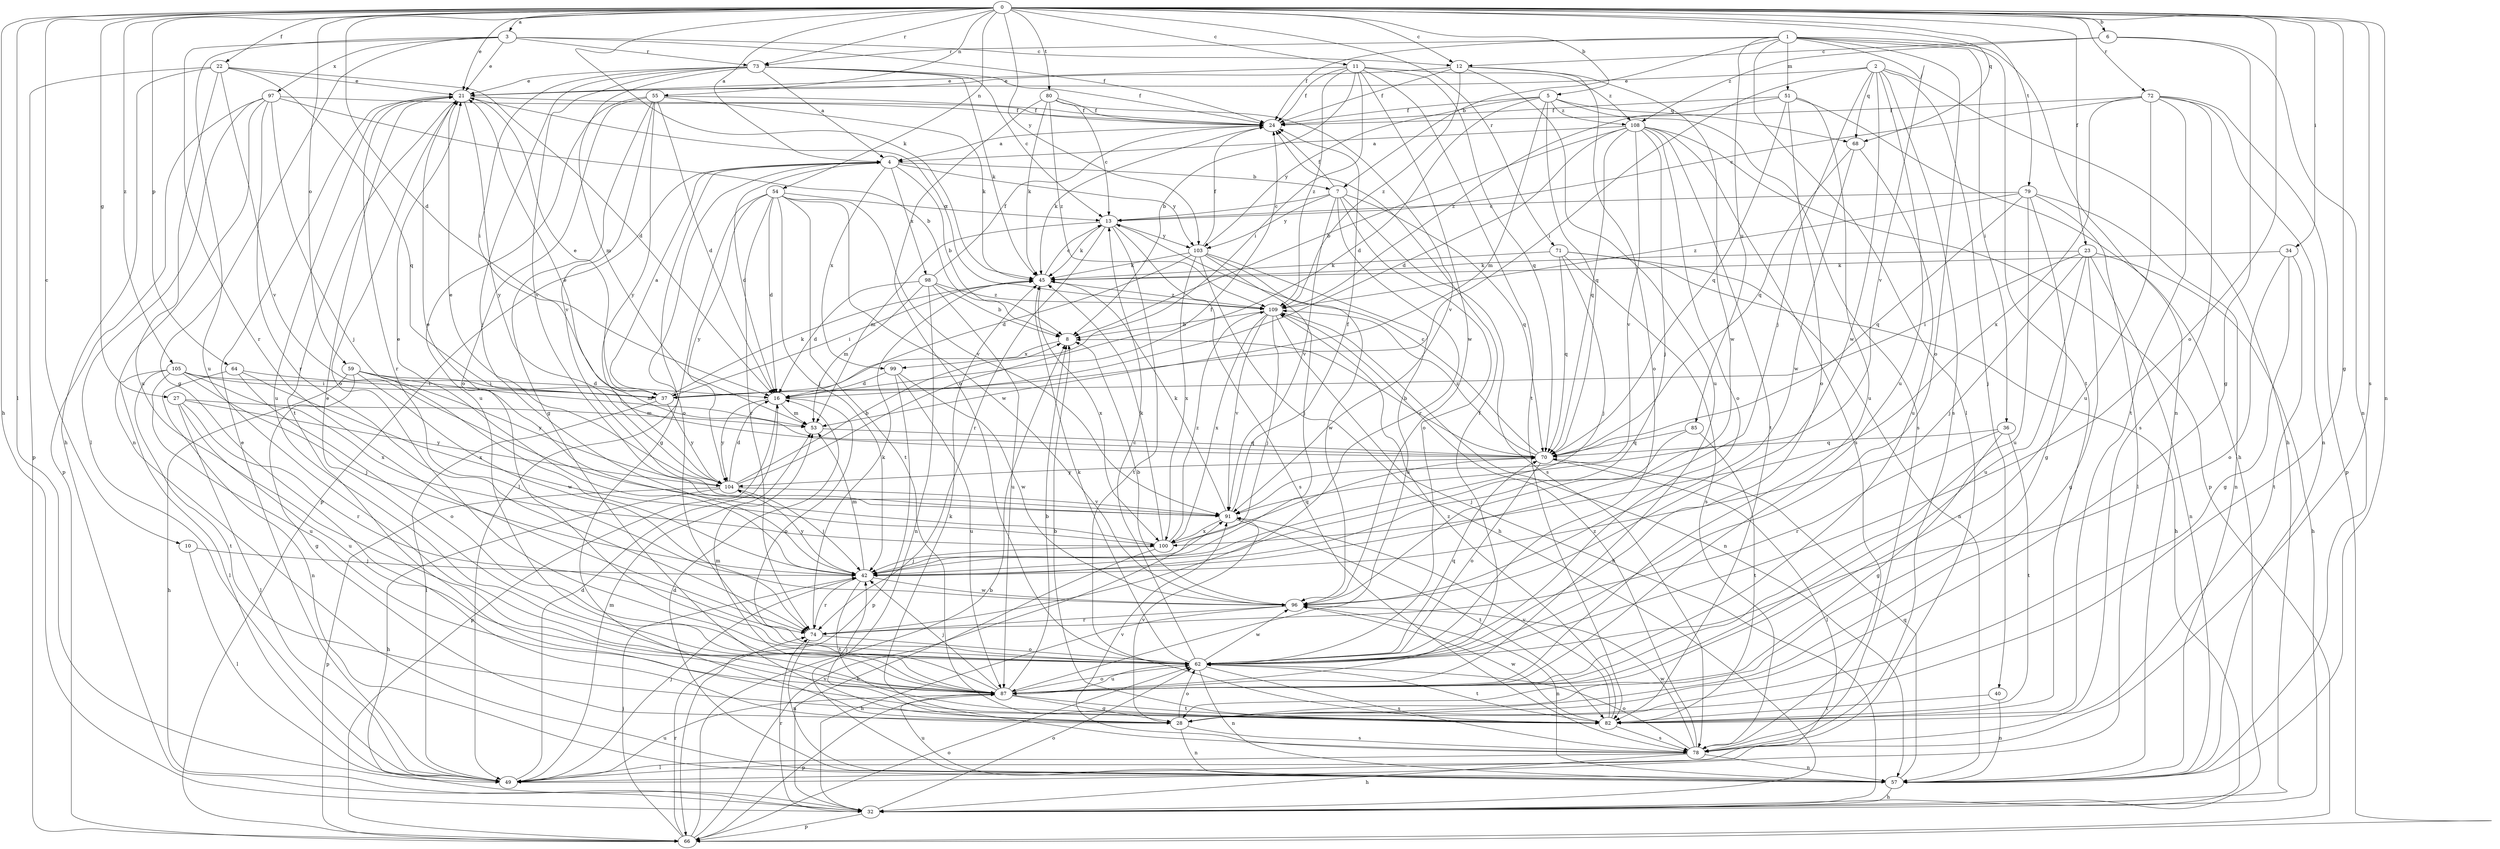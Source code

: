 strict digraph  {
0;
1;
2;
3;
4;
5;
6;
7;
8;
10;
11;
12;
13;
16;
21;
22;
23;
24;
27;
28;
32;
34;
36;
37;
40;
42;
45;
49;
51;
53;
54;
55;
57;
59;
62;
64;
66;
68;
70;
71;
72;
73;
74;
78;
79;
80;
82;
85;
87;
91;
96;
97;
98;
99;
100;
103;
104;
105;
108;
109;
0 -> 3  [label=a];
0 -> 4  [label=a];
0 -> 5  [label=b];
0 -> 6  [label=b];
0 -> 10  [label=c];
0 -> 11  [label=c];
0 -> 12  [label=c];
0 -> 16  [label=d];
0 -> 21  [label=e];
0 -> 22  [label=f];
0 -> 23  [label=f];
0 -> 27  [label=g];
0 -> 28  [label=g];
0 -> 32  [label=h];
0 -> 34  [label=i];
0 -> 45  [label=k];
0 -> 49  [label=l];
0 -> 54  [label=n];
0 -> 55  [label=n];
0 -> 57  [label=n];
0 -> 59  [label=o];
0 -> 62  [label=o];
0 -> 64  [label=p];
0 -> 68  [label=q];
0 -> 71  [label=r];
0 -> 72  [label=r];
0 -> 73  [label=r];
0 -> 78  [label=s];
0 -> 79  [label=t];
0 -> 80  [label=t];
0 -> 103  [label=y];
0 -> 105  [label=z];
1 -> 7  [label=b];
1 -> 24  [label=f];
1 -> 36  [label=i];
1 -> 49  [label=l];
1 -> 51  [label=m];
1 -> 57  [label=n];
1 -> 62  [label=o];
1 -> 73  [label=r];
1 -> 82  [label=t];
1 -> 85  [label=u];
1 -> 91  [label=v];
2 -> 21  [label=e];
2 -> 32  [label=h];
2 -> 37  [label=i];
2 -> 40  [label=j];
2 -> 42  [label=j];
2 -> 68  [label=q];
2 -> 78  [label=s];
2 -> 87  [label=u];
2 -> 96  [label=w];
3 -> 12  [label=c];
3 -> 21  [label=e];
3 -> 24  [label=f];
3 -> 28  [label=g];
3 -> 73  [label=r];
3 -> 74  [label=r];
3 -> 87  [label=u];
3 -> 97  [label=x];
4 -> 7  [label=b];
4 -> 8  [label=b];
4 -> 16  [label=d];
4 -> 28  [label=g];
4 -> 62  [label=o];
4 -> 66  [label=p];
4 -> 98  [label=x];
4 -> 99  [label=x];
4 -> 103  [label=y];
5 -> 16  [label=d];
5 -> 24  [label=f];
5 -> 53  [label=m];
5 -> 68  [label=q];
5 -> 70  [label=q];
5 -> 78  [label=s];
5 -> 103  [label=y];
5 -> 108  [label=z];
6 -> 12  [label=c];
6 -> 28  [label=g];
6 -> 57  [label=n];
6 -> 108  [label=z];
7 -> 13  [label=c];
7 -> 24  [label=f];
7 -> 62  [label=o];
7 -> 70  [label=q];
7 -> 74  [label=r];
7 -> 78  [label=s];
7 -> 91  [label=v];
7 -> 103  [label=y];
8 -> 99  [label=x];
10 -> 42  [label=j];
10 -> 49  [label=l];
11 -> 8  [label=b];
11 -> 21  [label=e];
11 -> 24  [label=f];
11 -> 37  [label=i];
11 -> 70  [label=q];
11 -> 82  [label=t];
11 -> 96  [label=w];
11 -> 108  [label=z];
11 -> 109  [label=z];
12 -> 21  [label=e];
12 -> 24  [label=f];
12 -> 62  [label=o];
12 -> 87  [label=u];
12 -> 96  [label=w];
12 -> 109  [label=z];
13 -> 45  [label=k];
13 -> 53  [label=m];
13 -> 74  [label=r];
13 -> 78  [label=s];
13 -> 82  [label=t];
13 -> 103  [label=y];
16 -> 53  [label=m];
16 -> 62  [label=o];
16 -> 66  [label=p];
16 -> 104  [label=y];
21 -> 24  [label=f];
21 -> 62  [label=o];
21 -> 74  [label=r];
21 -> 82  [label=t];
21 -> 87  [label=u];
21 -> 104  [label=y];
21 -> 109  [label=z];
22 -> 16  [label=d];
22 -> 21  [label=e];
22 -> 32  [label=h];
22 -> 66  [label=p];
22 -> 70  [label=q];
22 -> 87  [label=u];
22 -> 91  [label=v];
23 -> 28  [label=g];
23 -> 32  [label=h];
23 -> 37  [label=i];
23 -> 42  [label=j];
23 -> 45  [label=k];
23 -> 57  [label=n];
23 -> 87  [label=u];
24 -> 4  [label=a];
24 -> 45  [label=k];
27 -> 49  [label=l];
27 -> 53  [label=m];
27 -> 74  [label=r];
27 -> 87  [label=u];
27 -> 104  [label=y];
28 -> 42  [label=j];
28 -> 57  [label=n];
28 -> 62  [label=o];
28 -> 78  [label=s];
28 -> 91  [label=v];
32 -> 62  [label=o];
32 -> 66  [label=p];
32 -> 74  [label=r];
34 -> 28  [label=g];
34 -> 45  [label=k];
34 -> 62  [label=o];
34 -> 82  [label=t];
36 -> 28  [label=g];
36 -> 70  [label=q];
36 -> 74  [label=r];
36 -> 82  [label=t];
37 -> 4  [label=a];
37 -> 21  [label=e];
37 -> 45  [label=k];
37 -> 49  [label=l];
37 -> 104  [label=y];
40 -> 57  [label=n];
40 -> 82  [label=t];
42 -> 21  [label=e];
42 -> 53  [label=m];
42 -> 74  [label=r];
42 -> 82  [label=t];
42 -> 96  [label=w];
42 -> 104  [label=y];
45 -> 13  [label=c];
45 -> 37  [label=i];
45 -> 100  [label=x];
45 -> 109  [label=z];
49 -> 16  [label=d];
49 -> 21  [label=e];
49 -> 42  [label=j];
49 -> 53  [label=m];
49 -> 87  [label=u];
51 -> 24  [label=f];
51 -> 32  [label=h];
51 -> 62  [label=o];
51 -> 70  [label=q];
51 -> 87  [label=u];
51 -> 109  [label=z];
53 -> 70  [label=q];
54 -> 13  [label=c];
54 -> 16  [label=d];
54 -> 42  [label=j];
54 -> 49  [label=l];
54 -> 74  [label=r];
54 -> 82  [label=t];
54 -> 91  [label=v];
54 -> 96  [label=w];
54 -> 104  [label=y];
55 -> 16  [label=d];
55 -> 24  [label=f];
55 -> 28  [label=g];
55 -> 45  [label=k];
55 -> 62  [label=o];
55 -> 87  [label=u];
55 -> 91  [label=v];
55 -> 104  [label=y];
57 -> 16  [label=d];
57 -> 32  [label=h];
57 -> 70  [label=q];
57 -> 87  [label=u];
59 -> 28  [label=g];
59 -> 32  [label=h];
59 -> 37  [label=i];
59 -> 53  [label=m];
59 -> 96  [label=w];
59 -> 104  [label=y];
62 -> 13  [label=c];
62 -> 45  [label=k];
62 -> 57  [label=n];
62 -> 70  [label=q];
62 -> 78  [label=s];
62 -> 82  [label=t];
62 -> 87  [label=u];
62 -> 96  [label=w];
64 -> 37  [label=i];
64 -> 57  [label=n];
64 -> 62  [label=o];
64 -> 100  [label=x];
66 -> 8  [label=b];
66 -> 42  [label=j];
66 -> 62  [label=o];
66 -> 74  [label=r];
66 -> 91  [label=v];
68 -> 70  [label=q];
68 -> 87  [label=u];
68 -> 96  [label=w];
70 -> 8  [label=b];
70 -> 13  [label=c];
70 -> 21  [label=e];
70 -> 49  [label=l];
70 -> 62  [label=o];
70 -> 104  [label=y];
70 -> 109  [label=z];
71 -> 32  [label=h];
71 -> 42  [label=j];
71 -> 45  [label=k];
71 -> 57  [label=n];
71 -> 70  [label=q];
71 -> 78  [label=s];
72 -> 13  [label=c];
72 -> 24  [label=f];
72 -> 57  [label=n];
72 -> 66  [label=p];
72 -> 78  [label=s];
72 -> 82  [label=t];
72 -> 87  [label=u];
72 -> 100  [label=x];
73 -> 4  [label=a];
73 -> 13  [label=c];
73 -> 21  [label=e];
73 -> 24  [label=f];
73 -> 37  [label=i];
73 -> 42  [label=j];
73 -> 45  [label=k];
73 -> 53  [label=m];
73 -> 91  [label=v];
74 -> 45  [label=k];
74 -> 57  [label=n];
74 -> 62  [label=o];
78 -> 32  [label=h];
78 -> 45  [label=k];
78 -> 49  [label=l];
78 -> 57  [label=n];
78 -> 62  [label=o];
78 -> 91  [label=v];
78 -> 96  [label=w];
78 -> 109  [label=z];
79 -> 13  [label=c];
79 -> 28  [label=g];
79 -> 49  [label=l];
79 -> 57  [label=n];
79 -> 70  [label=q];
79 -> 87  [label=u];
79 -> 109  [label=z];
80 -> 13  [label=c];
80 -> 24  [label=f];
80 -> 45  [label=k];
80 -> 62  [label=o];
80 -> 91  [label=v];
80 -> 109  [label=z];
82 -> 8  [label=b];
82 -> 78  [label=s];
82 -> 91  [label=v];
82 -> 96  [label=w];
82 -> 109  [label=z];
85 -> 42  [label=j];
85 -> 70  [label=q];
85 -> 82  [label=t];
87 -> 8  [label=b];
87 -> 21  [label=e];
87 -> 24  [label=f];
87 -> 28  [label=g];
87 -> 42  [label=j];
87 -> 53  [label=m];
87 -> 62  [label=o];
87 -> 66  [label=p];
87 -> 82  [label=t];
91 -> 24  [label=f];
91 -> 45  [label=k];
91 -> 82  [label=t];
91 -> 100  [label=x];
96 -> 8  [label=b];
96 -> 32  [label=h];
96 -> 57  [label=n];
96 -> 74  [label=r];
97 -> 8  [label=b];
97 -> 24  [label=f];
97 -> 42  [label=j];
97 -> 49  [label=l];
97 -> 57  [label=n];
97 -> 66  [label=p];
97 -> 74  [label=r];
98 -> 8  [label=b];
98 -> 16  [label=d];
98 -> 24  [label=f];
98 -> 53  [label=m];
98 -> 57  [label=n];
98 -> 87  [label=u];
98 -> 109  [label=z];
99 -> 16  [label=d];
99 -> 66  [label=p];
99 -> 87  [label=u];
99 -> 96  [label=w];
100 -> 21  [label=e];
100 -> 32  [label=h];
100 -> 42  [label=j];
100 -> 45  [label=k];
100 -> 70  [label=q];
100 -> 109  [label=z];
103 -> 16  [label=d];
103 -> 24  [label=f];
103 -> 32  [label=h];
103 -> 42  [label=j];
103 -> 45  [label=k];
103 -> 87  [label=u];
103 -> 96  [label=w];
103 -> 100  [label=x];
104 -> 8  [label=b];
104 -> 16  [label=d];
104 -> 21  [label=e];
104 -> 24  [label=f];
104 -> 32  [label=h];
104 -> 42  [label=j];
104 -> 66  [label=p];
104 -> 91  [label=v];
105 -> 16  [label=d];
105 -> 37  [label=i];
105 -> 42  [label=j];
105 -> 49  [label=l];
105 -> 82  [label=t];
105 -> 87  [label=u];
105 -> 100  [label=x];
108 -> 4  [label=a];
108 -> 8  [label=b];
108 -> 16  [label=d];
108 -> 42  [label=j];
108 -> 62  [label=o];
108 -> 66  [label=p];
108 -> 70  [label=q];
108 -> 78  [label=s];
108 -> 82  [label=t];
108 -> 91  [label=v];
109 -> 8  [label=b];
109 -> 32  [label=h];
109 -> 42  [label=j];
109 -> 57  [label=n];
109 -> 91  [label=v];
109 -> 100  [label=x];
}
